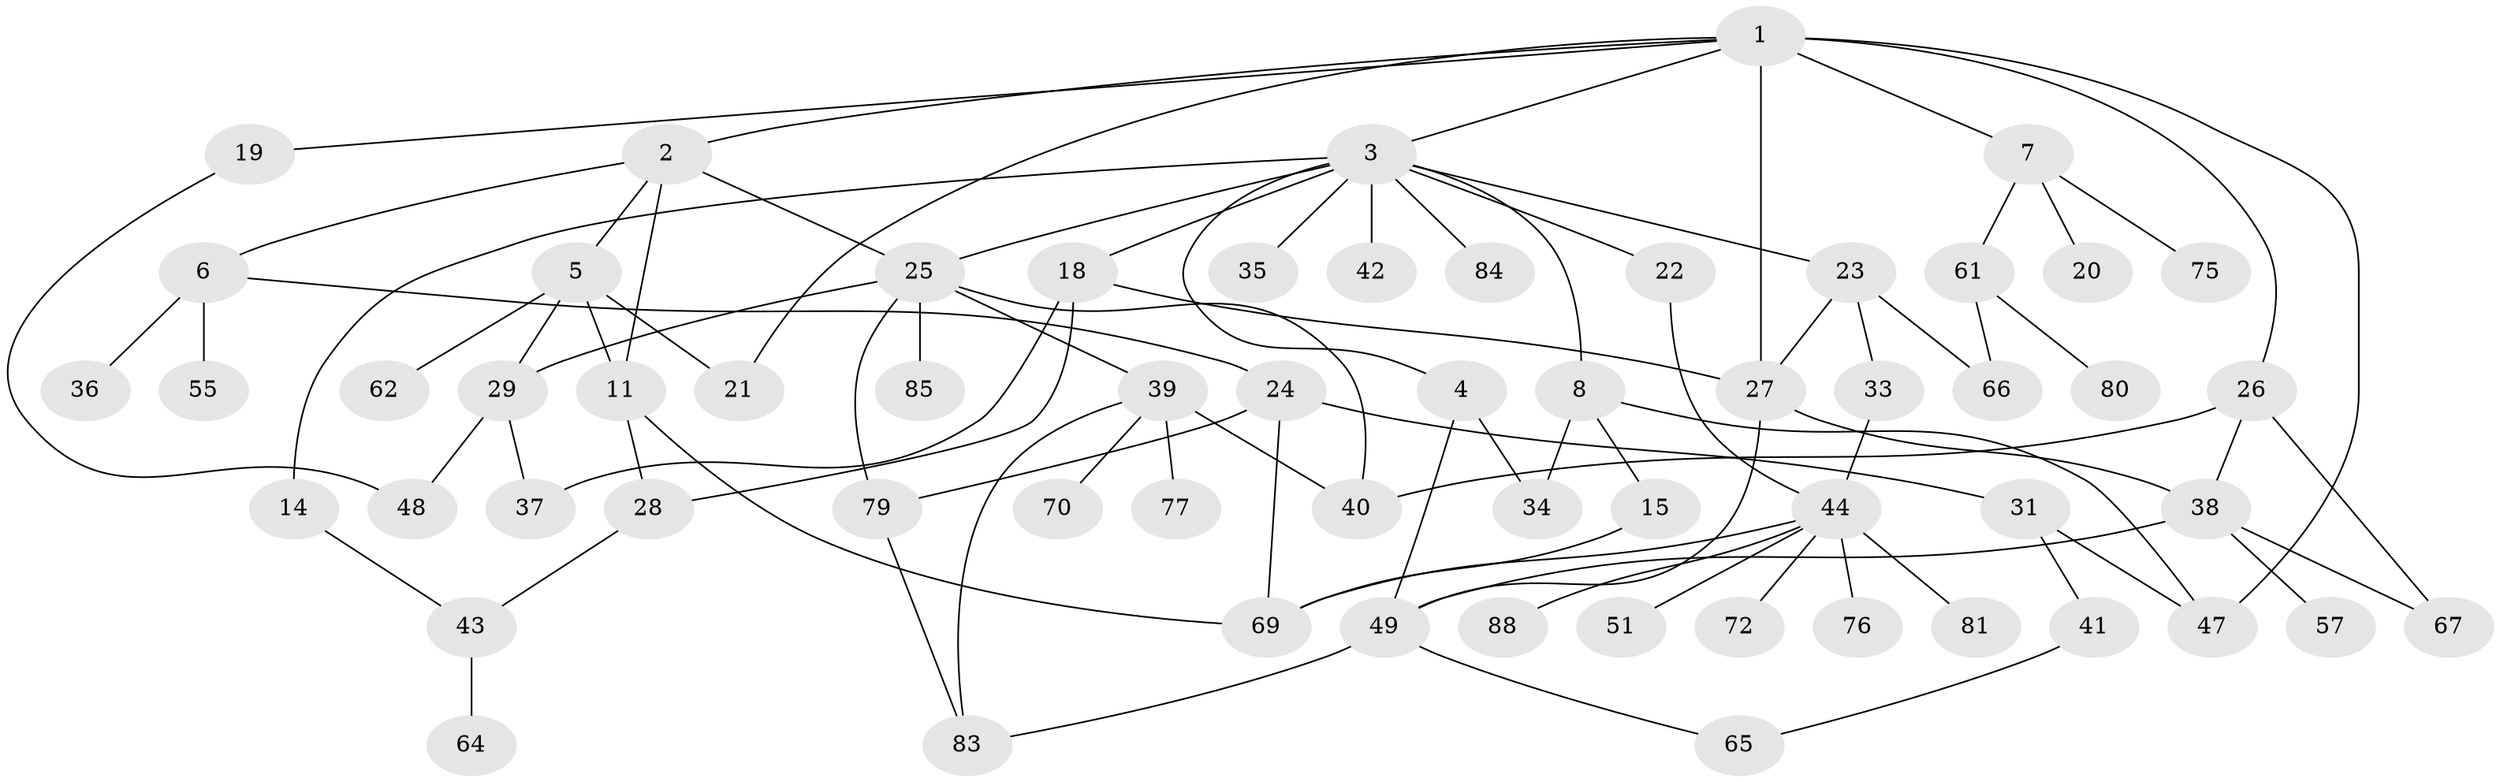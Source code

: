 // Generated by graph-tools (version 1.1) at 2025/51/02/27/25 19:51:40]
// undirected, 61 vertices, 88 edges
graph export_dot {
graph [start="1"]
  node [color=gray90,style=filled];
  1 [super="+12"];
  2 [super="+9"];
  3 [super="+10"];
  4;
  5 [super="+16"];
  6 [super="+46"];
  7 [super="+13"];
  8;
  11 [super="+17"];
  14 [super="+73"];
  15 [super="+32"];
  18 [super="+58"];
  19;
  20;
  21;
  22;
  23 [super="+45"];
  24 [super="+74"];
  25 [super="+30"];
  26 [super="+53"];
  27;
  28;
  29 [super="+78"];
  31;
  33 [super="+60"];
  34 [super="+63"];
  35;
  36 [super="+59"];
  37;
  38;
  39;
  40 [super="+82"];
  41;
  42;
  43 [super="+52"];
  44 [super="+50"];
  47 [super="+54"];
  48 [super="+71"];
  49 [super="+68"];
  51;
  55 [super="+56"];
  57;
  61;
  62;
  64;
  65;
  66;
  67;
  69 [super="+87"];
  70;
  72;
  75;
  76;
  77;
  79;
  80;
  81;
  83 [super="+86"];
  84;
  85;
  88;
  1 -- 2;
  1 -- 3;
  1 -- 7;
  1 -- 19;
  1 -- 21;
  1 -- 47 [weight=2];
  1 -- 26;
  1 -- 27;
  2 -- 5;
  2 -- 6;
  2 -- 11;
  2 -- 25;
  3 -- 4;
  3 -- 8;
  3 -- 14;
  3 -- 22;
  3 -- 23;
  3 -- 25;
  3 -- 42;
  3 -- 35;
  3 -- 18;
  3 -- 84;
  4 -- 49;
  4 -- 34;
  5 -- 29;
  5 -- 21;
  5 -- 11;
  5 -- 62;
  6 -- 24 [weight=2];
  6 -- 36;
  6 -- 55;
  7 -- 20;
  7 -- 61;
  7 -- 75;
  8 -- 15;
  8 -- 34;
  8 -- 47;
  11 -- 28;
  11 -- 69;
  14 -- 43;
  15 -- 69;
  18 -- 27;
  18 -- 37;
  18 -- 28;
  19 -- 48;
  22 -- 44;
  23 -- 27;
  23 -- 33;
  23 -- 66;
  24 -- 31;
  24 -- 69;
  24 -- 79;
  25 -- 40;
  25 -- 85;
  25 -- 39;
  25 -- 79;
  25 -- 29;
  26 -- 67;
  26 -- 38;
  26 -- 40;
  27 -- 38;
  27 -- 49;
  28 -- 43;
  29 -- 37;
  29 -- 48;
  31 -- 41;
  31 -- 47;
  33 -- 44;
  38 -- 57;
  38 -- 49;
  38 -- 67;
  39 -- 70;
  39 -- 77;
  39 -- 83;
  39 -- 40;
  41 -- 65;
  43 -- 64;
  44 -- 69;
  44 -- 72;
  44 -- 88;
  44 -- 81;
  44 -- 51;
  44 -- 76;
  49 -- 65;
  49 -- 83;
  61 -- 80;
  61 -- 66;
  79 -- 83;
}
